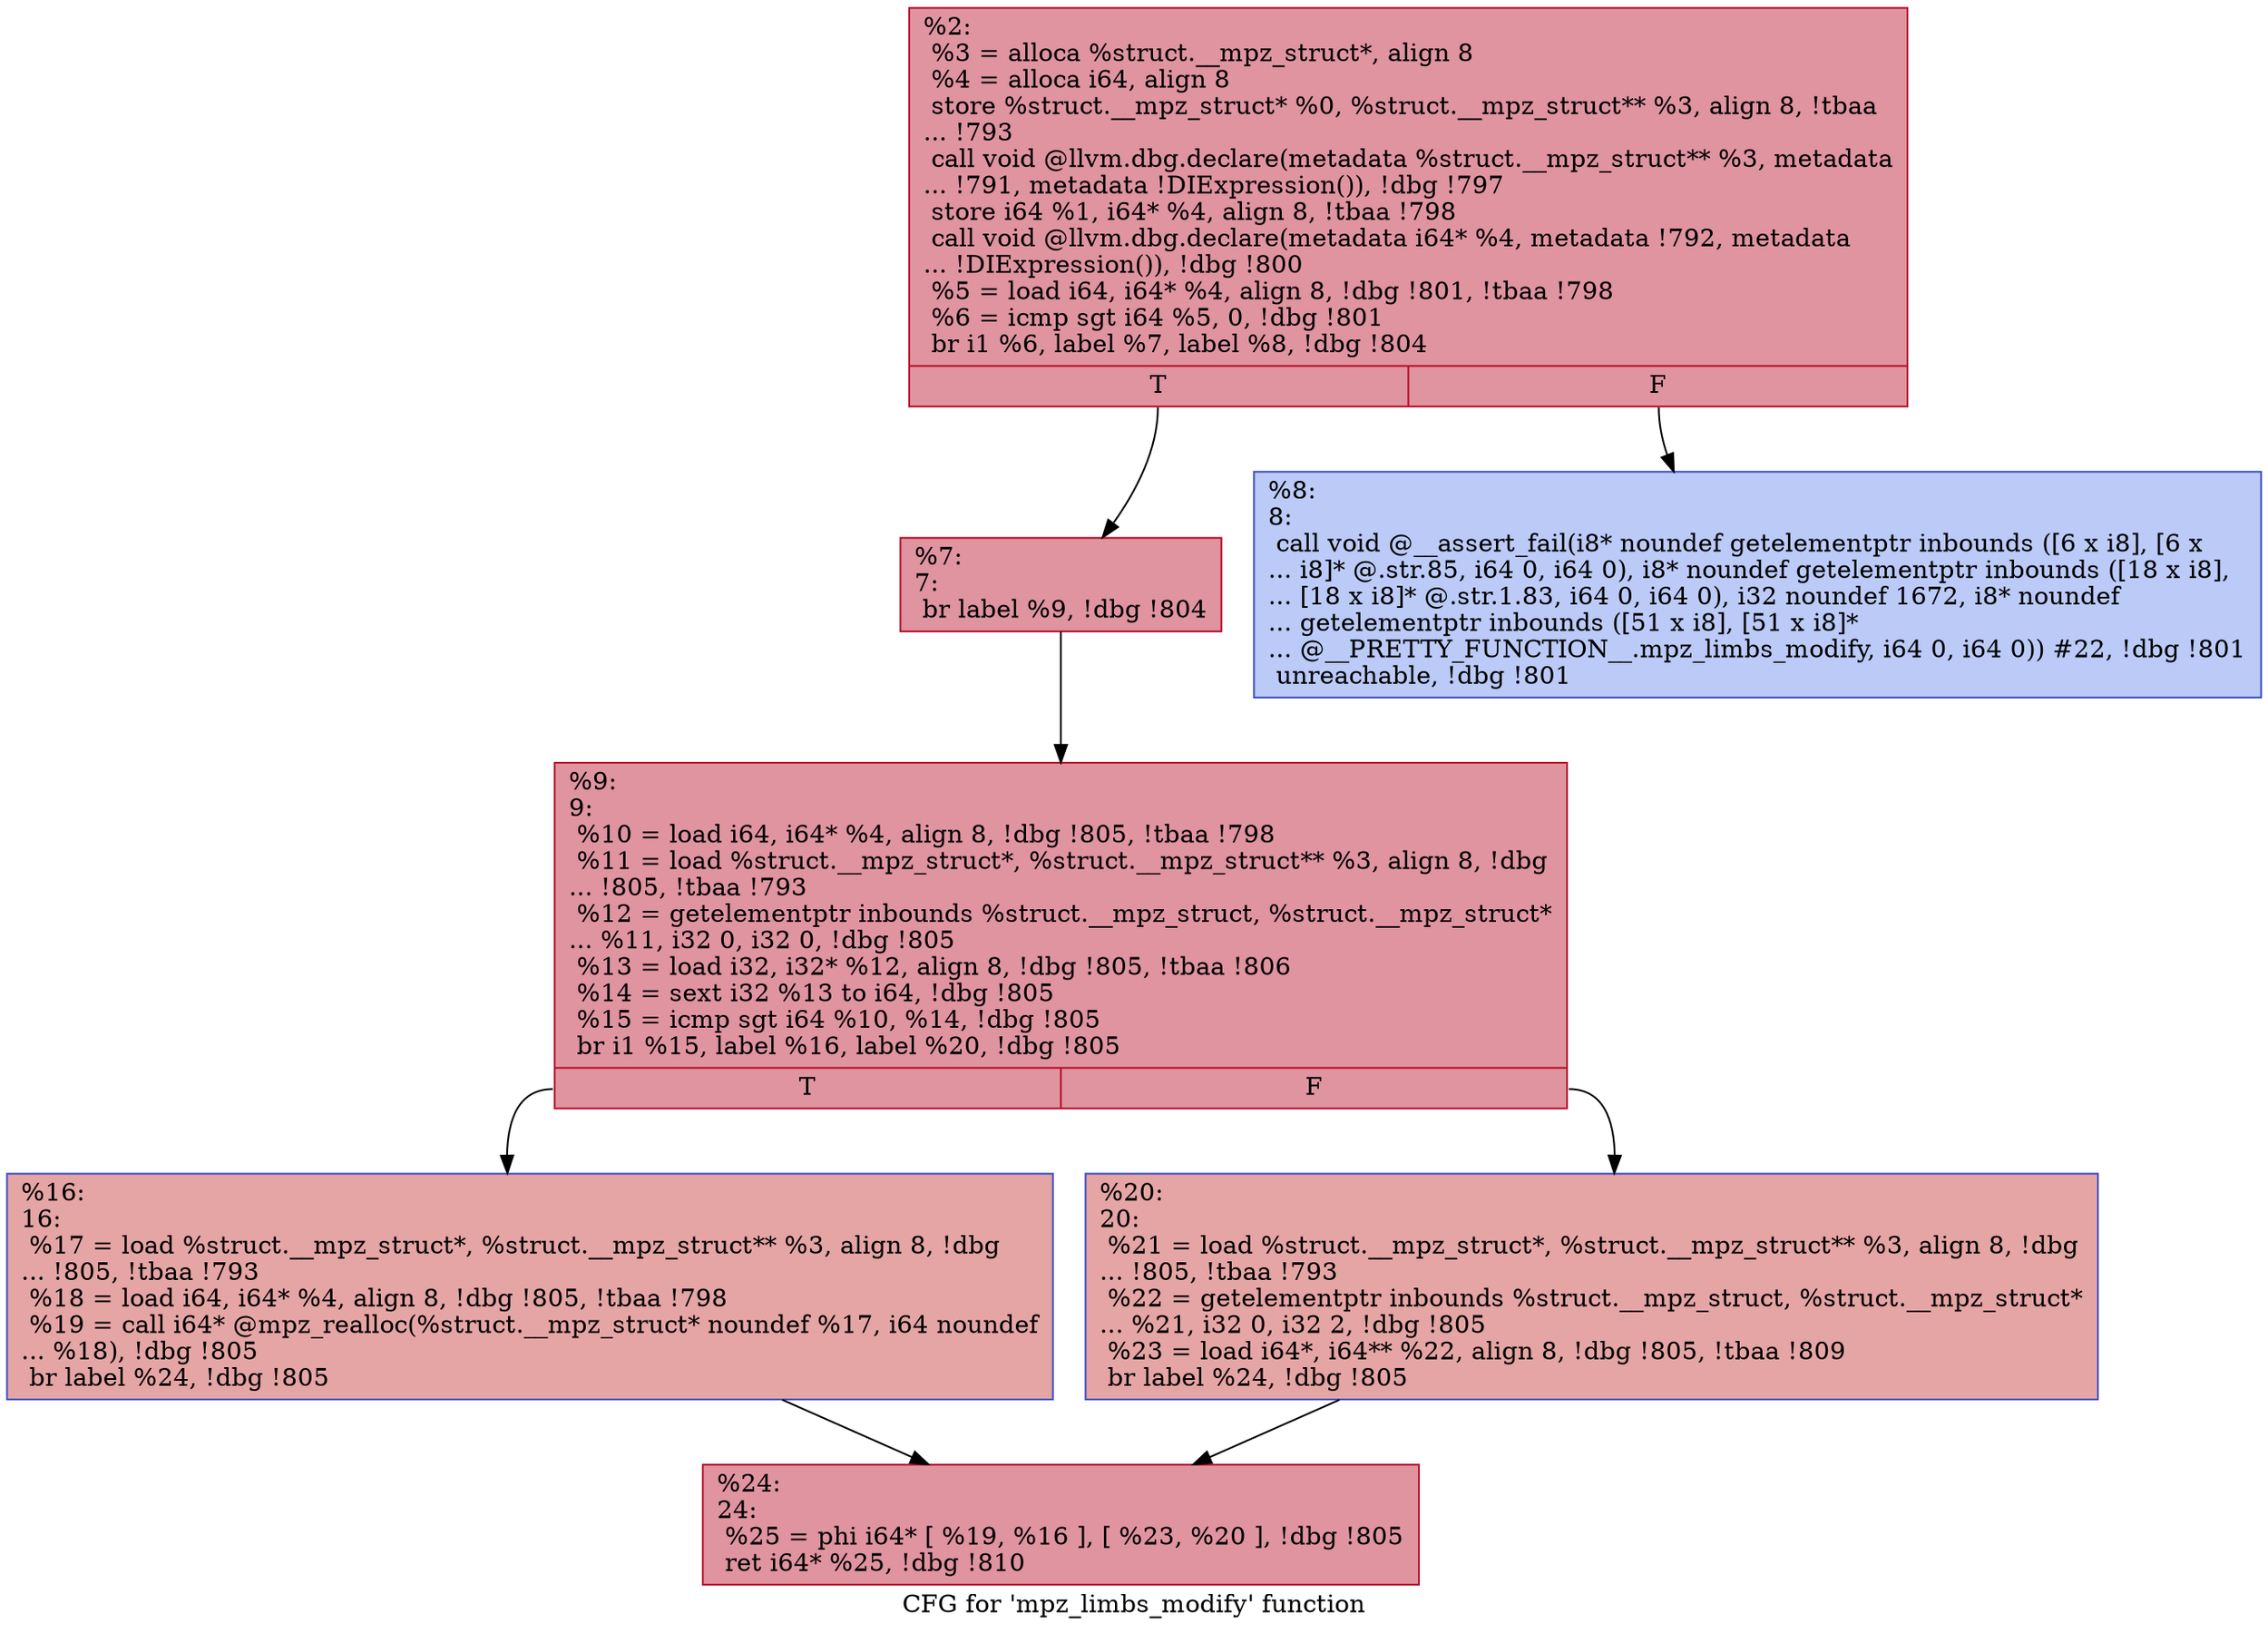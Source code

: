 digraph "CFG for 'mpz_limbs_modify' function" {
	label="CFG for 'mpz_limbs_modify' function";

	Node0x265b080 [shape=record,color="#b70d28ff", style=filled, fillcolor="#b70d2870",label="{%2:\l  %3 = alloca %struct.__mpz_struct*, align 8\l  %4 = alloca i64, align 8\l  store %struct.__mpz_struct* %0, %struct.__mpz_struct** %3, align 8, !tbaa\l... !793\l  call void @llvm.dbg.declare(metadata %struct.__mpz_struct** %3, metadata\l... !791, metadata !DIExpression()), !dbg !797\l  store i64 %1, i64* %4, align 8, !tbaa !798\l  call void @llvm.dbg.declare(metadata i64* %4, metadata !792, metadata\l... !DIExpression()), !dbg !800\l  %5 = load i64, i64* %4, align 8, !dbg !801, !tbaa !798\l  %6 = icmp sgt i64 %5, 0, !dbg !801\l  br i1 %6, label %7, label %8, !dbg !804\l|{<s0>T|<s1>F}}"];
	Node0x265b080:s0 -> Node0x24bf0a0;
	Node0x265b080:s1 -> Node0x24bf0f0;
	Node0x24bf0a0 [shape=record,color="#b70d28ff", style=filled, fillcolor="#b70d2870",label="{%7:\l7:                                                \l  br label %9, !dbg !804\l}"];
	Node0x24bf0a0 -> Node0x24bf140;
	Node0x24bf0f0 [shape=record,color="#3d50c3ff", style=filled, fillcolor="#6687ed70",label="{%8:\l8:                                                \l  call void @__assert_fail(i8* noundef getelementptr inbounds ([6 x i8], [6 x\l... i8]* @.str.85, i64 0, i64 0), i8* noundef getelementptr inbounds ([18 x i8],\l... [18 x i8]* @.str.1.83, i64 0, i64 0), i32 noundef 1672, i8* noundef\l... getelementptr inbounds ([51 x i8], [51 x i8]*\l... @__PRETTY_FUNCTION__.mpz_limbs_modify, i64 0, i64 0)) #22, !dbg !801\l  unreachable, !dbg !801\l}"];
	Node0x24bf140 [shape=record,color="#b70d28ff", style=filled, fillcolor="#b70d2870",label="{%9:\l9:                                                \l  %10 = load i64, i64* %4, align 8, !dbg !805, !tbaa !798\l  %11 = load %struct.__mpz_struct*, %struct.__mpz_struct** %3, align 8, !dbg\l... !805, !tbaa !793\l  %12 = getelementptr inbounds %struct.__mpz_struct, %struct.__mpz_struct*\l... %11, i32 0, i32 0, !dbg !805\l  %13 = load i32, i32* %12, align 8, !dbg !805, !tbaa !806\l  %14 = sext i32 %13 to i64, !dbg !805\l  %15 = icmp sgt i64 %10, %14, !dbg !805\l  br i1 %15, label %16, label %20, !dbg !805\l|{<s0>T|<s1>F}}"];
	Node0x24bf140:s0 -> Node0x24bf190;
	Node0x24bf140:s1 -> Node0x24bf1e0;
	Node0x24bf190 [shape=record,color="#3d50c3ff", style=filled, fillcolor="#c5333470",label="{%16:\l16:                                               \l  %17 = load %struct.__mpz_struct*, %struct.__mpz_struct** %3, align 8, !dbg\l... !805, !tbaa !793\l  %18 = load i64, i64* %4, align 8, !dbg !805, !tbaa !798\l  %19 = call i64* @mpz_realloc(%struct.__mpz_struct* noundef %17, i64 noundef\l... %18), !dbg !805\l  br label %24, !dbg !805\l}"];
	Node0x24bf190 -> Node0x24bf230;
	Node0x24bf1e0 [shape=record,color="#3d50c3ff", style=filled, fillcolor="#c5333470",label="{%20:\l20:                                               \l  %21 = load %struct.__mpz_struct*, %struct.__mpz_struct** %3, align 8, !dbg\l... !805, !tbaa !793\l  %22 = getelementptr inbounds %struct.__mpz_struct, %struct.__mpz_struct*\l... %21, i32 0, i32 2, !dbg !805\l  %23 = load i64*, i64** %22, align 8, !dbg !805, !tbaa !809\l  br label %24, !dbg !805\l}"];
	Node0x24bf1e0 -> Node0x24bf230;
	Node0x24bf230 [shape=record,color="#b70d28ff", style=filled, fillcolor="#b70d2870",label="{%24:\l24:                                               \l  %25 = phi i64* [ %19, %16 ], [ %23, %20 ], !dbg !805\l  ret i64* %25, !dbg !810\l}"];
}
